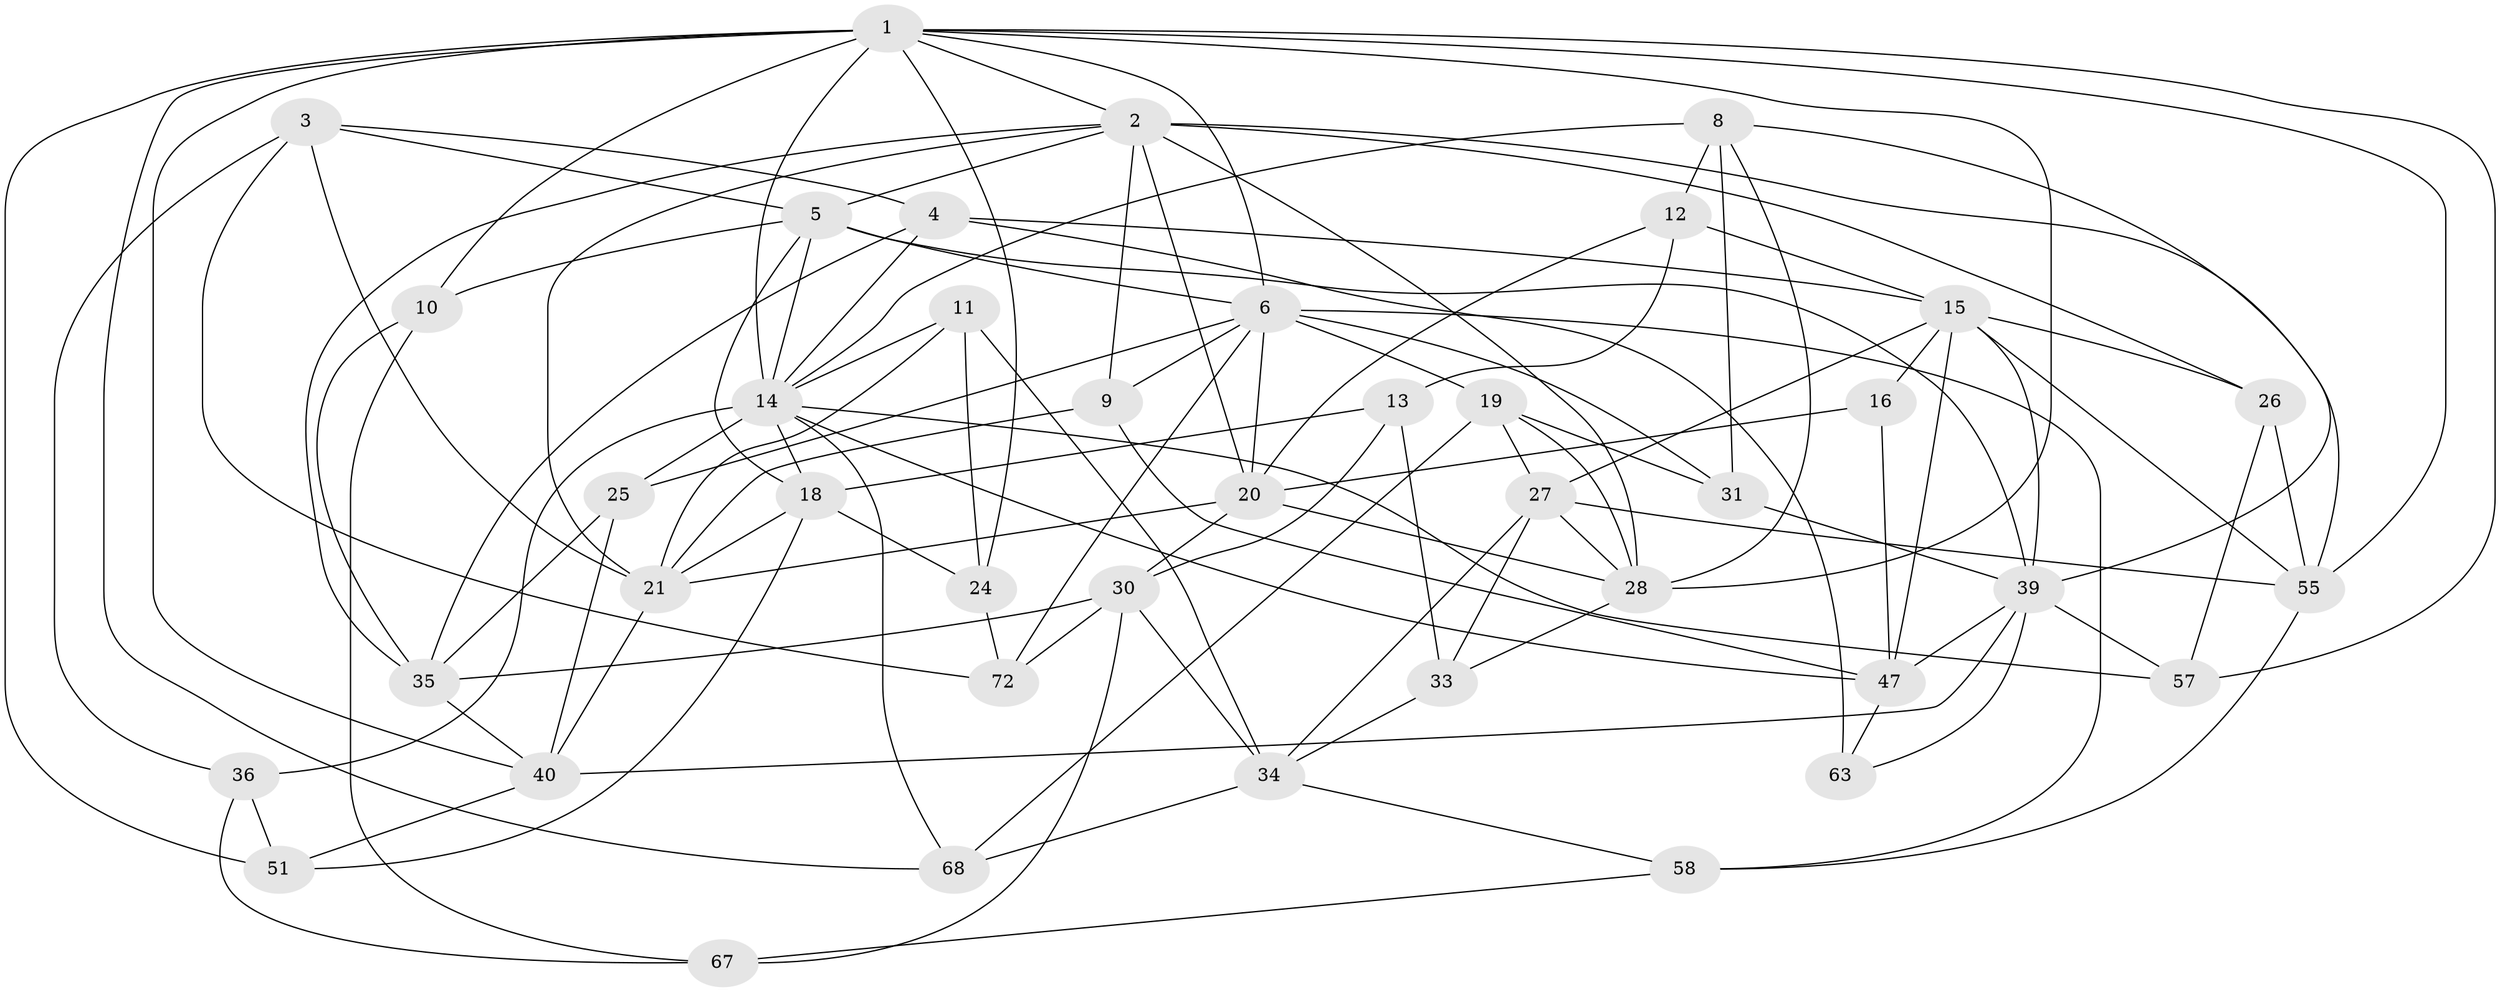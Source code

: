 // original degree distribution, {4: 1.0}
// Generated by graph-tools (version 1.1) at 2025/16/03/09/25 04:16:29]
// undirected, 41 vertices, 113 edges
graph export_dot {
graph [start="1"]
  node [color=gray90,style=filled];
  1 [super="+77+53+69"];
  2 [super="+78+17"];
  3 [super="+52"];
  4 [super="+29"];
  5 [super="+76+43"];
  6 [super="+37+7+48"];
  8 [super="+74"];
  9;
  10;
  11;
  12;
  13;
  14 [super="+79+38+22"];
  15 [super="+62+46+49"];
  16;
  18 [super="+66"];
  19 [super="+50"];
  20 [super="+54"];
  21 [super="+41"];
  24;
  25;
  26;
  27 [super="+44"];
  28 [super="+32+75"];
  30 [super="+64"];
  31;
  33;
  34 [super="+56"];
  35 [super="+45"];
  36;
  39 [super="+59"];
  40 [super="+42"];
  47 [super="+65"];
  51;
  55 [super="+70"];
  57;
  58;
  63;
  67;
  68;
  72;
  1 -- 55;
  1 -- 10;
  1 -- 68;
  1 -- 2;
  1 -- 51;
  1 -- 40;
  1 -- 24;
  1 -- 14 [weight=2];
  1 -- 57;
  1 -- 6;
  1 -- 28;
  2 -- 9;
  2 -- 35;
  2 -- 21;
  2 -- 20;
  2 -- 5;
  2 -- 55;
  2 -- 26;
  2 -- 28 [weight=2];
  3 -- 21 [weight=2];
  3 -- 36;
  3 -- 5;
  3 -- 72;
  3 -- 4;
  4 -- 15;
  4 -- 63 [weight=2];
  4 -- 35;
  4 -- 14;
  5 -- 14 [weight=2];
  5 -- 6;
  5 -- 39;
  5 -- 10;
  5 -- 18;
  6 -- 25;
  6 -- 31;
  6 -- 9;
  6 -- 58;
  6 -- 72;
  6 -- 19 [weight=2];
  6 -- 20;
  8 -- 31;
  8 -- 14 [weight=2];
  8 -- 28;
  8 -- 12;
  8 -- 39;
  9 -- 47;
  9 -- 21;
  10 -- 67;
  10 -- 35;
  11 -- 21;
  11 -- 24;
  11 -- 34;
  11 -- 14;
  12 -- 13;
  12 -- 20;
  12 -- 15;
  13 -- 33;
  13 -- 30;
  13 -- 18;
  14 -- 18;
  14 -- 36;
  14 -- 25;
  14 -- 47;
  14 -- 68;
  14 -- 57;
  15 -- 16;
  15 -- 47;
  15 -- 55;
  15 -- 26;
  15 -- 39;
  15 -- 27;
  16 -- 47;
  16 -- 20 [weight=2];
  18 -- 21;
  18 -- 24;
  18 -- 51;
  19 -- 31;
  19 -- 68;
  19 -- 27;
  19 -- 28;
  20 -- 28;
  20 -- 21;
  20 -- 30;
  21 -- 40;
  24 -- 72;
  25 -- 35;
  25 -- 40;
  26 -- 57;
  26 -- 55;
  27 -- 33;
  27 -- 28;
  27 -- 34;
  27 -- 55;
  28 -- 33;
  30 -- 72;
  30 -- 67;
  30 -- 34;
  30 -- 35;
  31 -- 39;
  33 -- 34;
  34 -- 68;
  34 -- 58;
  35 -- 40;
  36 -- 67;
  36 -- 51;
  39 -- 40;
  39 -- 47;
  39 -- 57;
  39 -- 63;
  40 -- 51;
  47 -- 63;
  55 -- 58;
  58 -- 67;
}
